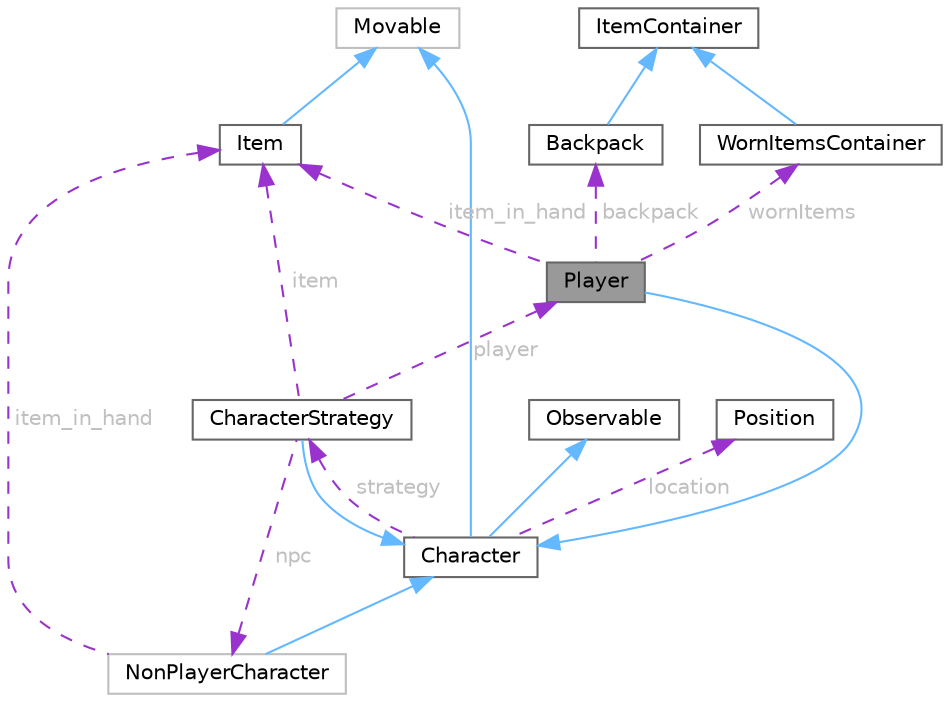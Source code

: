 digraph "Player"
{
 // LATEX_PDF_SIZE
  bgcolor="transparent";
  edge [fontname=Helvetica,fontsize=10,labelfontname=Helvetica,labelfontsize=10];
  node [fontname=Helvetica,fontsize=10,shape=box,height=0.2,width=0.4];
  Node1 [id="Node000001",label="Player",height=0.2,width=0.4,color="gray40", fillcolor="grey60", style="filled", fontcolor="black",tooltip=" "];
  Node2 -> Node1 [id="edge1_Node000001_Node000002",dir="back",color="steelblue1",style="solid",tooltip=" "];
  Node2 [id="Node000002",label="Character",height=0.2,width=0.4,color="gray40", fillcolor="white", style="filled",URL="$class_character.html",tooltip="Represents a character in a game."];
  Node3 -> Node2 [id="edge2_Node000002_Node000003",dir="back",color="steelblue1",style="solid",tooltip=" "];
  Node3 [id="Node000003",label="Movable",height=0.2,width=0.4,color="grey75", fillcolor="white", style="filled",URL="$class_movable.html",tooltip=" "];
  Node4 -> Node2 [id="edge3_Node000002_Node000004",dir="back",color="steelblue1",style="solid",tooltip=" "];
  Node4 [id="Node000004",label="Observable",height=0.2,width=0.4,color="gray40", fillcolor="white", style="filled",URL="$class_observable.html",tooltip="The Observable class represents an object that can be observed by multiple observers."];
  Node5 -> Node2 [id="edge4_Node000002_Node000005",dir="back",color="darkorchid3",style="dashed",tooltip=" ",label=" strategy",fontcolor="grey" ];
  Node5 [id="Node000005",label="CharacterStrategy",height=0.2,width=0.4,color="gray40", fillcolor="white", style="filled",URL="$class_character_strategy.html",tooltip="Abstract class and base class for character strategies."];
  Node2 -> Node5 [id="edge5_Node000005_Node000002",dir="back",color="steelblue1",style="solid",tooltip=" "];
  Node1 -> Node5 [id="edge6_Node000005_Node000001",dir="back",color="darkorchid3",style="dashed",tooltip=" ",label=" player",fontcolor="grey" ];
  Node6 -> Node5 [id="edge7_Node000005_Node000006",dir="back",color="darkorchid3",style="dashed",tooltip=" ",label=" npc",fontcolor="grey" ];
  Node6 [id="Node000006",label="NonPlayerCharacter",height=0.2,width=0.4,color="grey75", fillcolor="white", style="filled",URL="$class_non_player_character.html",tooltip=" "];
  Node2 -> Node6 [id="edge8_Node000006_Node000002",dir="back",color="steelblue1",style="solid",tooltip=" "];
  Node7 -> Node6 [id="edge9_Node000006_Node000007",dir="back",color="darkorchid3",style="dashed",tooltip=" ",label=" item_in_hand",fontcolor="grey" ];
  Node7 [id="Node000007",label="Item",height=0.2,width=0.4,color="gray40", fillcolor="white", style="filled",URL="$class_item.html",tooltip="Base Class for all items in the game."];
  Node3 -> Node7 [id="edge10_Node000007_Node000003",dir="back",color="steelblue1",style="solid",tooltip=" "];
  Node7 -> Node5 [id="edge11_Node000005_Node000007",dir="back",color="darkorchid3",style="dashed",tooltip=" ",label=" item",fontcolor="grey" ];
  Node8 -> Node2 [id="edge12_Node000002_Node000008",dir="back",color="darkorchid3",style="dashed",tooltip=" ",label=" location",fontcolor="grey" ];
  Node8 [id="Node000008",label="Position",height=0.2,width=0.4,color="gray40", fillcolor="white", style="filled",URL="$struct_position.html",tooltip="A structure to represent a position in a 2D grid."];
  Node9 -> Node1 [id="edge13_Node000001_Node000009",dir="back",color="darkorchid3",style="dashed",tooltip=" ",label=" backpack",fontcolor="grey" ];
  Node9 [id="Node000009",label="Backpack",height=0.2,width=0.4,color="gray40", fillcolor="white", style="filled",URL="$class_backpack.html",tooltip="Class for Backpack objects which may hold Item objects."];
  Node10 -> Node9 [id="edge14_Node000009_Node000010",dir="back",color="steelblue1",style="solid",tooltip=" "];
  Node10 [id="Node000010",label="ItemContainer",height=0.2,width=0.4,color="gray40", fillcolor="white", style="filled",URL="$class_item_container.html",tooltip="Base class for all the Item Containers in the game."];
  Node11 -> Node1 [id="edge15_Node000001_Node000011",dir="back",color="darkorchid3",style="dashed",tooltip=" ",label=" wornItems",fontcolor="grey" ];
  Node11 [id="Node000011",label="WornItemsContainer",height=0.2,width=0.4,color="gray40", fillcolor="white", style="filled",URL="$class_worn_items_container.html",tooltip="Class for WornItemsContainer objects which may hold Item objects."];
  Node10 -> Node11 [id="edge16_Node000011_Node000010",dir="back",color="steelblue1",style="solid",tooltip=" "];
  Node7 -> Node1 [id="edge17_Node000001_Node000007",dir="back",color="darkorchid3",style="dashed",tooltip=" ",label=" item_in_hand",fontcolor="grey" ];
}
